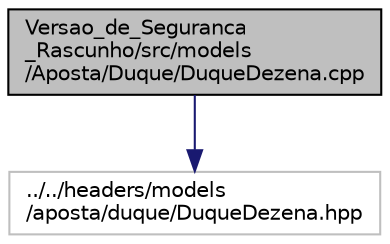 digraph "Versao_de_Seguranca_Rascunho/src/models/Aposta/Duque/DuqueDezena.cpp"
{
 // LATEX_PDF_SIZE
  edge [fontname="Helvetica",fontsize="10",labelfontname="Helvetica",labelfontsize="10"];
  node [fontname="Helvetica",fontsize="10",shape=record];
  Node1 [label="Versao_de_Seguranca\l_Rascunho/src/models\l/Aposta/Duque/DuqueDezena.cpp",height=0.2,width=0.4,color="black", fillcolor="grey75", style="filled", fontcolor="black",tooltip=" "];
  Node1 -> Node2 [color="midnightblue",fontsize="10",style="solid",fontname="Helvetica"];
  Node2 [label="../../headers/models\l/aposta/duque/DuqueDezena.hpp",height=0.2,width=0.4,color="grey75", fillcolor="white", style="filled",tooltip=" "];
}
